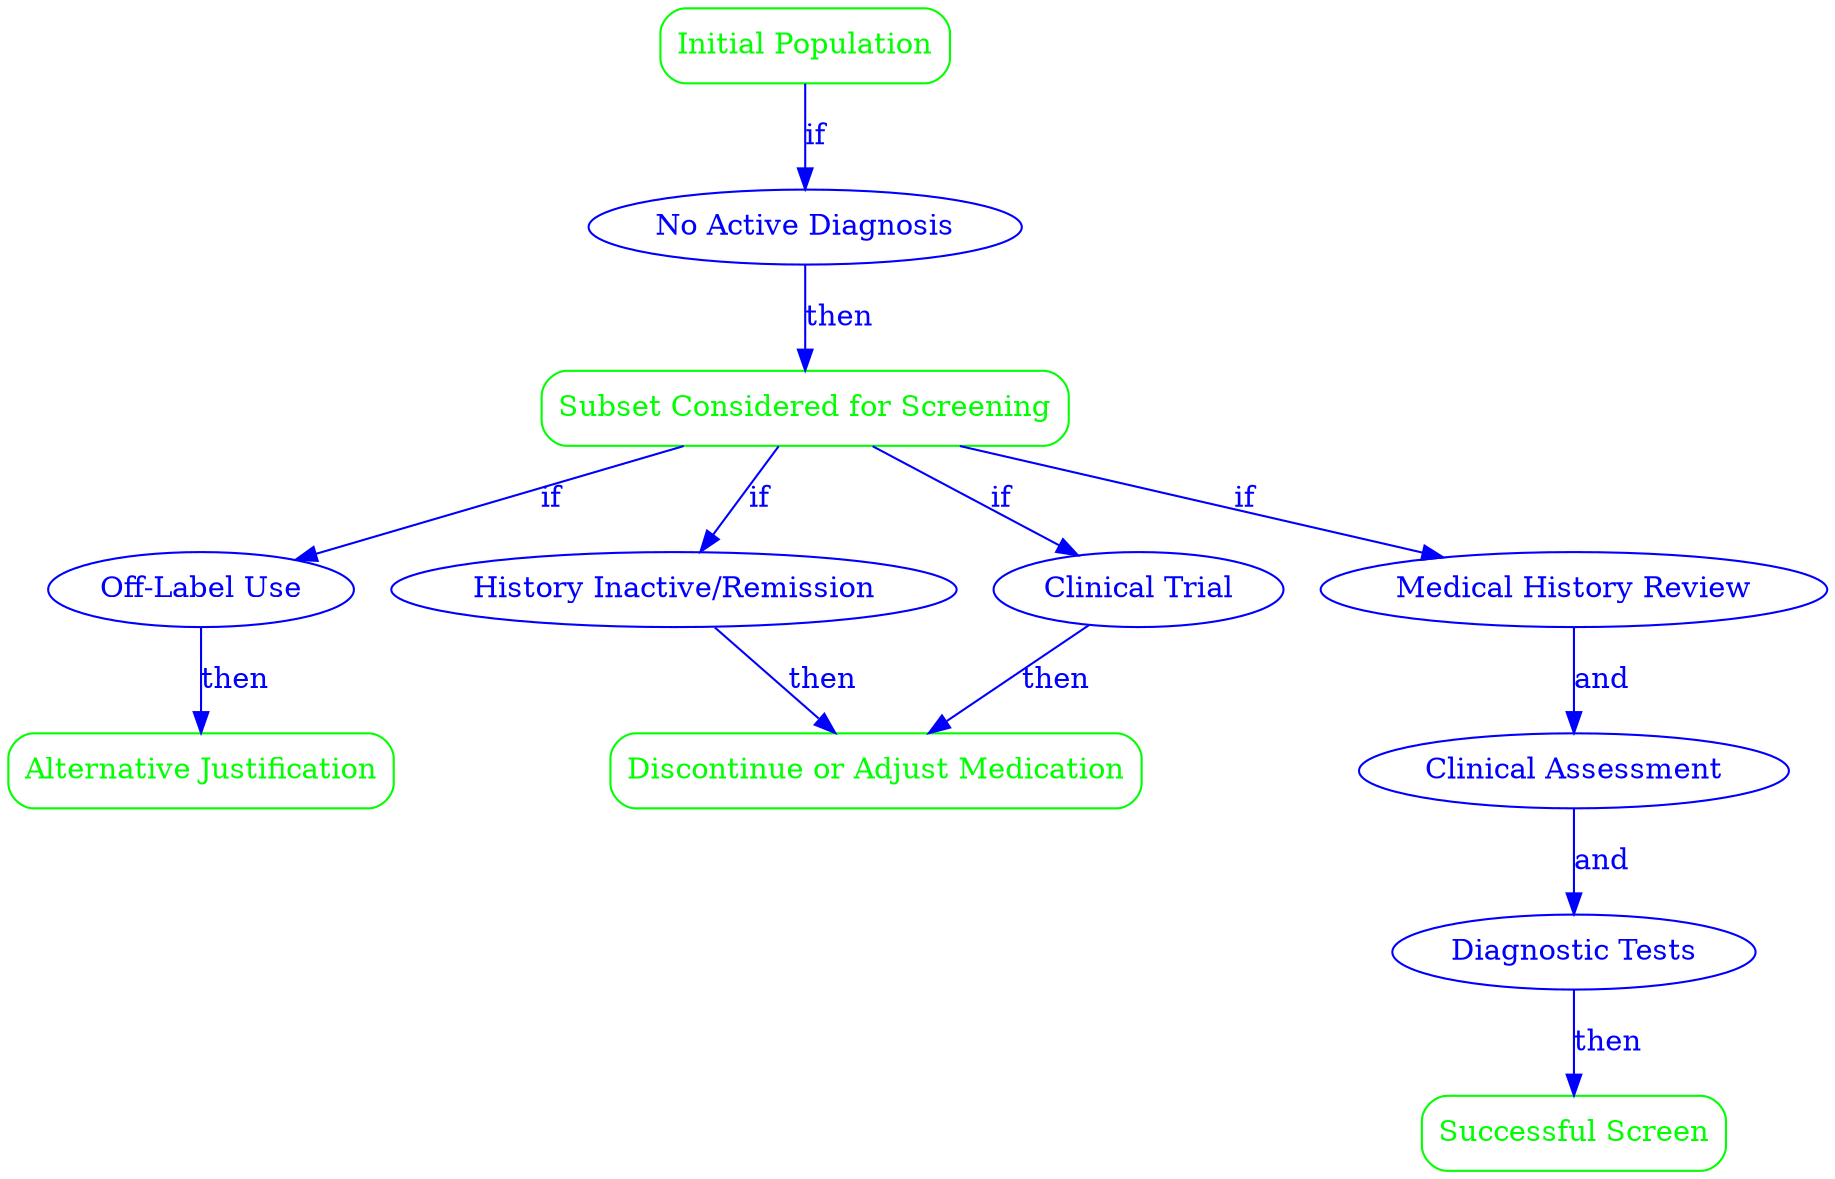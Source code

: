 digraph HeartFailureMedicationProtocol {
    rankdir=TB;

    // Population Nodes
    InitialPopulation [label="Initial Population", shape=box, style=rounded, color=green, fontcolor=green, comment="All patients within the healthcare system who have an active prescription for any heart failure medication."];
    ScreeningSubset [label="Subset Considered for Screening", shape=box, style=rounded, color=green, fontcolor=green, comment="Patients from the initial population who do not have an active diagnosis of heart failure in their medical records."];
    SuccessfulScreen [label="Successful Screen", shape=box, style=rounded, color=green, fontcolor=green, comment="Confirmation of an active heart failure diagnosis through clinical assessment and diagnostic testing, leading to the continuation of the heart failure medication."];
    AlternativeJustification [label="Alternative Justification", shape=box, style=rounded, color=green, fontcolor=green, comment="Identification of an alternative clinical justification for the use of heart failure medication, with appropriate documentation in the patient's medical record."];
    DiscontinueAdjust [label="Discontinue or Adjust Medication", shape=box, style=rounded, color=green, fontcolor=green, comment="Discontinuation or adjustment of heart failure medication if no clinical justification is found, with a follow-up plan established for the patient."];

    // Criterion Nodes
    NoActiveDiagnosis [label="No Active Diagnosis", shape=ellipse, color=blue, fontcolor=blue, comment="Patients from the initial population who do not have an active diagnosis of heart failure in their medical records."];
    HistoryInactiveRemission [label="History Inactive/Remission", shape=ellipse, color=blue, fontcolor=blue, comment="Patients who have a documented history of heart failure that is currently inactive or in remission."];
    OffLabelUse [label="Off-Label Use", shape=ellipse, color=blue, fontcolor=blue, comment="Patients who are prescribed heart failure medication for off-label use with documented clinical justification."];
    ClinicalTrial [label="Clinical Trial", shape=ellipse, color=blue, fontcolor=blue, comment="Patients who are part of a clinical trial involving heart failure medication."];
    MedicalHistoryReview [label="Medical History Review", shape=ellipse, color=blue, fontcolor=blue, comment="Review the patient's medical history and current medication list."];
    ClinicalAssessment [label="Clinical Assessment", shape=ellipse, color=blue, fontcolor=blue, comment="Conduct a clinical assessment to determine the presence of heart failure symptoms."];
    DiagnosticTests [label="Diagnostic Tests", shape=ellipse, color=blue, fontcolor=blue, comment="Perform diagnostic tests as necessary, such as echocardiogram, BNP/NT-proBNP levels, or other relevant cardiac evaluations."];

    // Edges
    InitialPopulation -> NoActiveDiagnosis [label="if", color=blue, fontcolor=blue];
    NoActiveDiagnosis -> ScreeningSubset [label="then", color=blue, fontcolor=blue];

    ScreeningSubset -> HistoryInactiveRemission [label="if", color=blue, fontcolor=blue];
    HistoryInactiveRemission -> DiscontinueAdjust [label="then", color=blue, fontcolor=blue];

    ScreeningSubset -> OffLabelUse [label="if", color=blue, fontcolor=blue];
    OffLabelUse -> AlternativeJustification [label="then", color=blue, fontcolor=blue];

    ScreeningSubset -> ClinicalTrial [label="if", color=blue, fontcolor=blue];
    ClinicalTrial -> DiscontinueAdjust [label="then", color=blue, fontcolor=blue];

    ScreeningSubset -> MedicalHistoryReview [label="if", color=blue, fontcolor=blue];
    MedicalHistoryReview -> ClinicalAssessment [label="and", color=blue, fontcolor=blue];
    ClinicalAssessment -> DiagnosticTests [label="and", color=blue, fontcolor=blue];
    DiagnosticTests -> SuccessfulScreen [label="then", color=blue, fontcolor=blue];
}